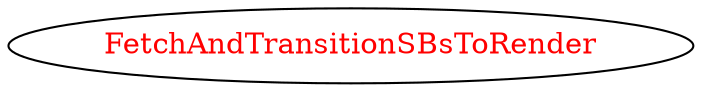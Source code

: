 digraph dependencyGraph {
 concentrate=true;
 ranksep="2.0";
 rankdir="LR"; 
 splines="ortho";
"FetchAndTransitionSBsToRender" [fontcolor="red"];
}